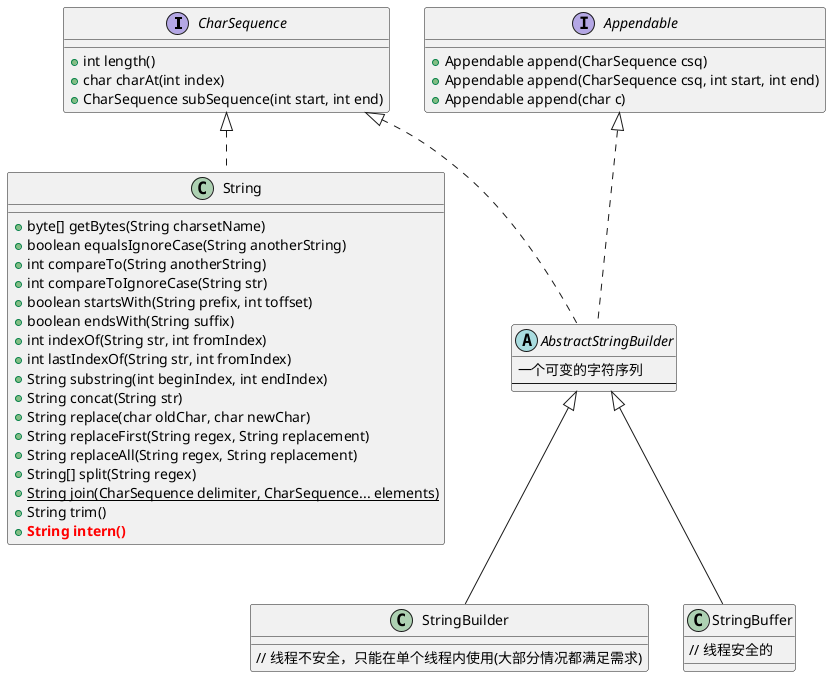 @startuml
interface CharSequence {
    +int length()
    +char charAt(int index)
    +CharSequence subSequence(int start, int end)
}

interface Appendable {
    +Appendable append(CharSequence csq)
    +Appendable append(CharSequence csq, int start, int end)
    +Appendable append(char c)
}

class String implements CharSequence {
    +byte[] getBytes(String charsetName)
    +boolean equalsIgnoreCase(String anotherString)
    +int compareTo(String anotherString)
    +int compareToIgnoreCase(String str)
    +boolean startsWith(String prefix, int toffset)
    +boolean endsWith(String suffix)
    +int indexOf(String str, int fromIndex)
    +int lastIndexOf(String str, int fromIndex)
    +String substring(int beginIndex, int endIndex)
    +String concat(String str)
    +String replace(char oldChar, char newChar)
    +String replaceFirst(String regex, String replacement)
    +String replaceAll(String regex, String replacement)
    +String[] split(String regex)
    +{static} String join(CharSequence delimiter, CharSequence... elements)
    +String trim()
    +<b><font color="red">String intern()
}

abstract class AbstractStringBuilder implements Appendable, CharSequence {
    一个可变的字符序列
    ---
}

class StringBuilder extends AbstractStringBuilder {
    // 线程不安全，只能在单个线程内使用(大部分情况都满足需求)
}

class StringBuffer extends AbstractStringBuilder {
    // 线程安全的
}
@enduml